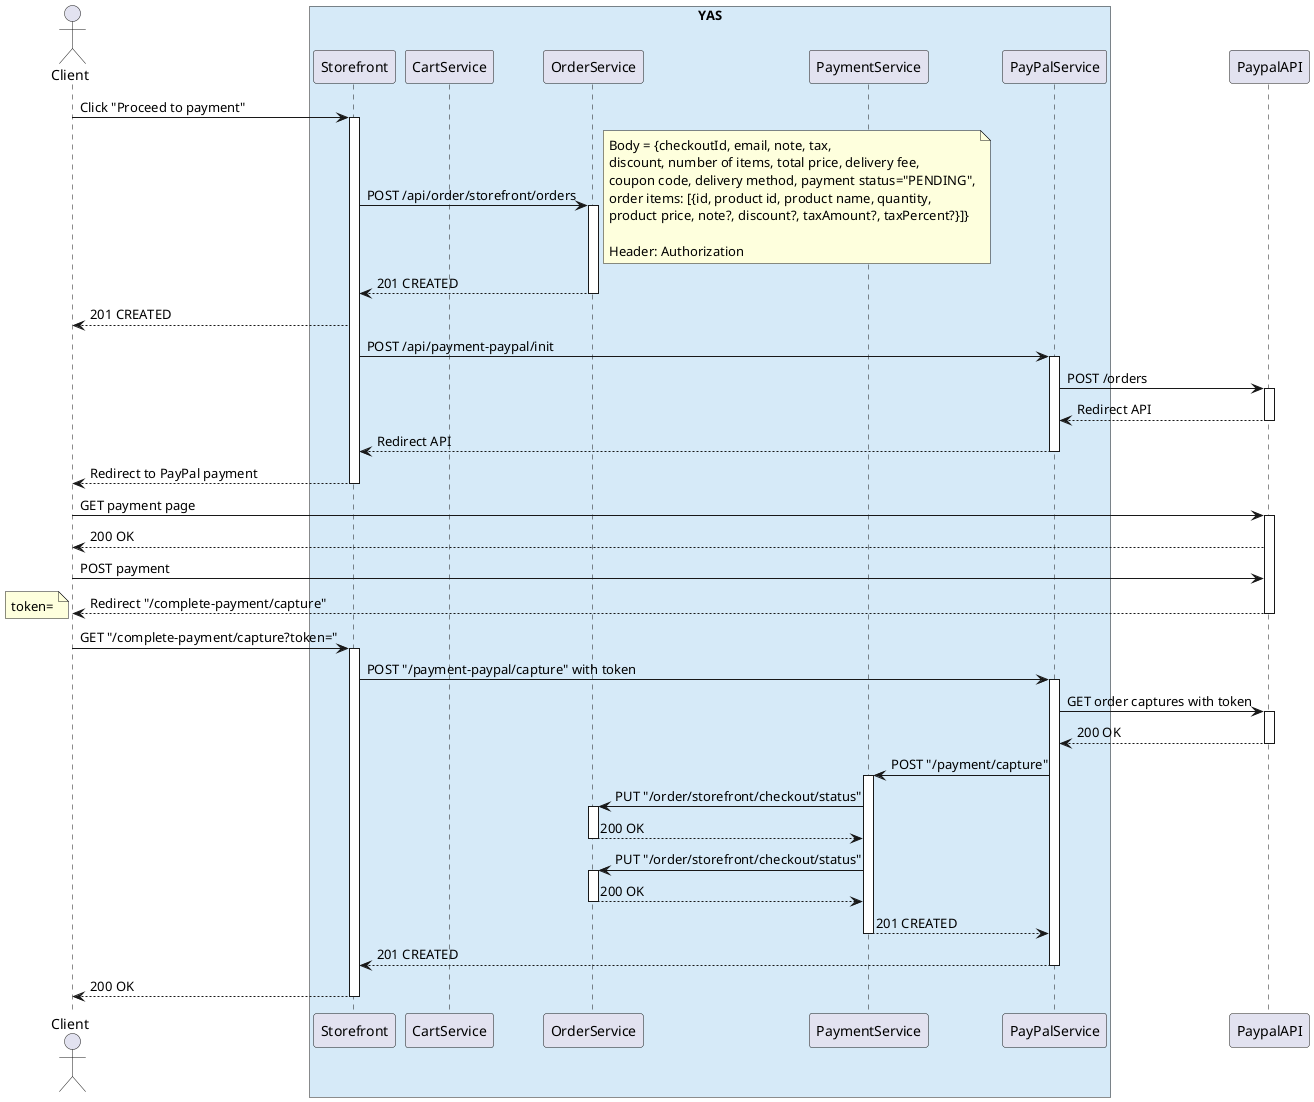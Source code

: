 @startuml Create order flow
actor Client
box "YAS" #D6EAF8
participant Storefront as NextJs
participant CartService as cart
participant OrderService as order
participant PaymentService as payment
participant PayPalService as ppal
end box
participant PaypalAPI as ppAPI

Client -> NextJs: Click "Proceed to payment"
activate NextJs
NextJs -> order: POST /api/order/storefront/orders
note right
    Body = {checkoutId, email, note, tax,
    discount, number of items, total price, delivery fee,
    coupon code, delivery method, payment status="PENDING",
    order items: [{id, product id, product name, quantity,
    product price, note?, discount?, taxAmount?, taxPercent?}]}

    Header: Authorization
end note
activate order
order --> NextJs: 201 CREATED
deactivate order
NextJs --> Client: 201 CREATED
NextJs -> ppal: POST /api/payment-paypal/init
activate ppal
ppal -> ppAPI: POST /orders
activate ppAPI
ppAPI --> ppal: Redirect API
deactivate ppAPI
ppal --> NextJs: Redirect API
deactivate ppal
NextJs --> Client: Redirect to PayPal payment
deactivate NextJs
Client -> ppAPI: GET payment page
activate ppAPI
ppAPI --> Client: 200 OK
Client -> ppAPI: POST payment
ppAPI --> Client: Redirect "/complete-payment/capture"
note left
token=
end note
deactivate ppAPI
Client -> NextJs: GET "/complete-payment/capture?token="
activate NextJs
NextJs -> ppal: POST "/payment-paypal/capture" with token
activate ppal
ppal -> ppAPI: GET order captures with token
activate ppAPI
ppAPI --> ppal: 200 OK
deactivate ppAPI
ppal -> payment: POST "/payment/capture"
activate payment
payment -> order: PUT "/order/storefront/checkout/status"
activate order
order --> payment: 200 OK
deactivate order
payment -> order: PUT "/order/storefront/checkout/status"
activate order
order --> payment: 200 OK
deactivate order
payment --> ppal: 201 CREATED
deactivate payment
ppal --> NextJs: 201 CREATED
deactivate ppal
NextJs --> Client: 200 OK
deactivate NextJs

deactivate NextJs
@enduml